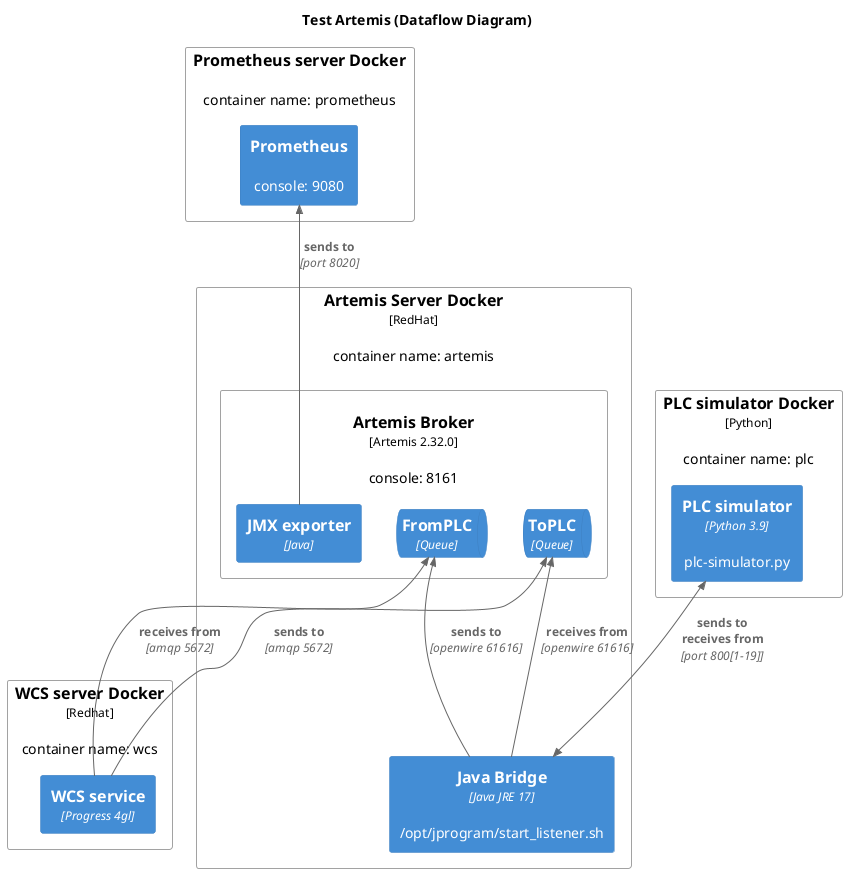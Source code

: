 @startuml
!include <C4/C4_Deployment.puml>

HIDE_STEREOTYPE()
LAYOUT_TOP_DOWN()

title Test Artemis (Dataflow Diagram)

Node(activemqserver, "Artemis Server Docker", "RedHat", "container name: artemis") {
     
    Container(activemqserver_listeners, "Java Bridge", "Java JRE 17", "/opt/jprogram/start_listener.sh")
    
    Node(activemqserver_activemqbroker, "Artemis Broker", "Artemis 2.32.0", "console: 8161", MsgContainer) {
        ContainerQueue(activemqserver_activemqbroker_toplc, "ToPLC", "Queue")
        ContainerQueue(activemqserver_activemqbroker_fromplc, "FromPLC", "Queue")
        Container(activemqserver_activemqbroker_jmxexport, "JMX exporter", "Java")
    }
}

Node(plcsimulator, "PLC simulator Docker", "Python", "container name: plc"){
  Container(plcsimulator_process, "PLC simulator", "Python 3.9", "plc-simulator.py")
}

Node(prometheusserver, "Prometheus server Docker", "", "container name: prometheus"){
  Container(prometheusserver_process, "Prometheus", "", "console: 9080")
}

Node(wcsserver, "WCS server Docker", "Redhat", "container name: wcs"){
  Container(wcsserver_process, "WCS service", "Progress 4gl", "")
}

Rel_U(activemqserver_listeners, activemqserver_activemqbroker_fromplc, "sends to", "openwire 61616")
Rel_U(activemqserver_listeners, activemqserver_activemqbroker_toplc, "receives from", "openwire 61616")

Rel_U(wcsserver_process, activemqserver_activemqbroker_toplc, "sends to", "amqp 5672") 
Rel_U(wcsserver_process, activemqserver_activemqbroker_fromplc, "receives from", "amqp 5672") 
Rel_U(activemqserver_activemqbroker_jmxexport, prometheusserver_process, "sends to", "port 8020")
BiRel(plcsimulator_process, activemqserver_listeners, "sends to\nreceives from", "port 800[1-19]")

@enduml